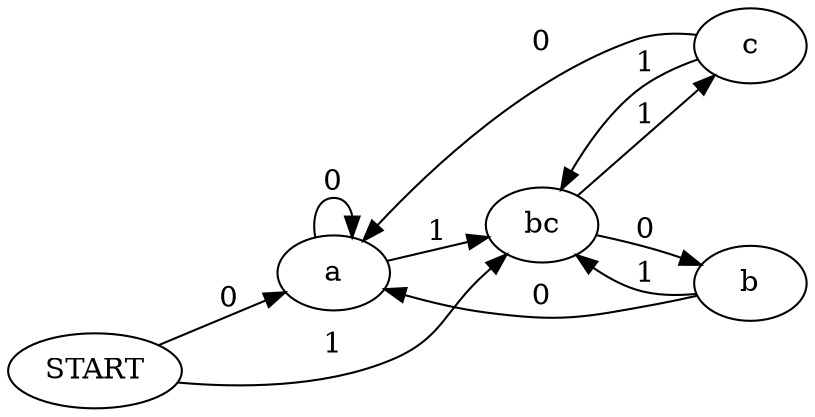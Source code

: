digraph {
    rankdir="LR"

START -> a [label="0"];
START -> bc [label="1"];
a -> a [label="0"];
a -> bc [label="1"];
bc -> b [label="0"];
bc -> c [label="1"];
b -> a [label="0"];
c -> a [label="0"];
b -> bc [label="1"];
c -> bc [label="1"];
}
